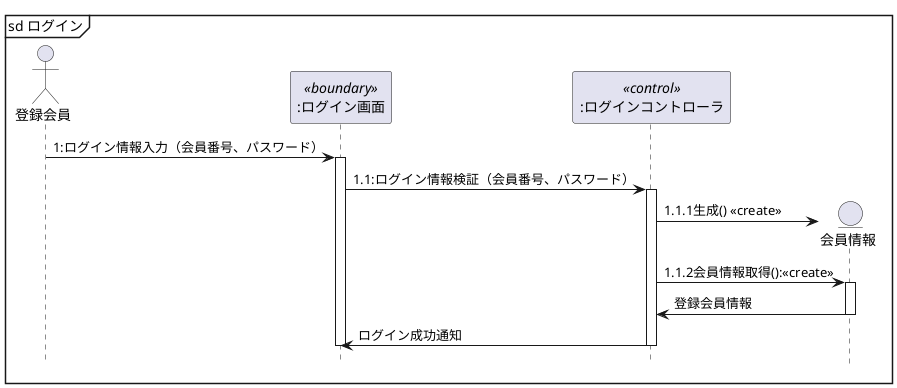@startuml
hide footbox
Actor 登録会員 as member
participant ":ログイン画面" as boundary <<boundary>>
participant ":ログインコントローラ" as control <<control>>
' participant "会員情報" as entity

mainframe sd ログイン

member -> boundary : 1:ログイン情報入力（会員番号、パスワード）
activate boundary
boundary -> control : 1.1:ログイン情報検証（会員番号、パスワード）
activate control
create entity "会員情報" as entity
control -> entity :1.1.1生成() <<create>>
control -> entity : 1.1.2会員情報取得():<<create>>
activate entity
control <- entity : 登録会員情報
deactivate entity
boundary <- control : ログイン成功通知
deactivate control
deactivate boundary
' control -> entity : <<create>>\n1.1.1生成():
' control -> entity : 1.1.2会員情報取得():<<create>>
' control <- entity : 登録会員情報
@enduml